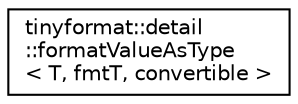 digraph "Graphical Class Hierarchy"
{
  edge [fontname="Helvetica",fontsize="10",labelfontname="Helvetica",labelfontsize="10"];
  node [fontname="Helvetica",fontsize="10",shape=record];
  rankdir="LR";
  Node0 [label="tinyformat::detail\l::formatValueAsType\l\< T, fmtT, convertible \>",height=0.2,width=0.4,color="black", fillcolor="white", style="filled",URL="$d2/dd2/structtinyformat_1_1detail_1_1format_value_as_type.html"];
}
